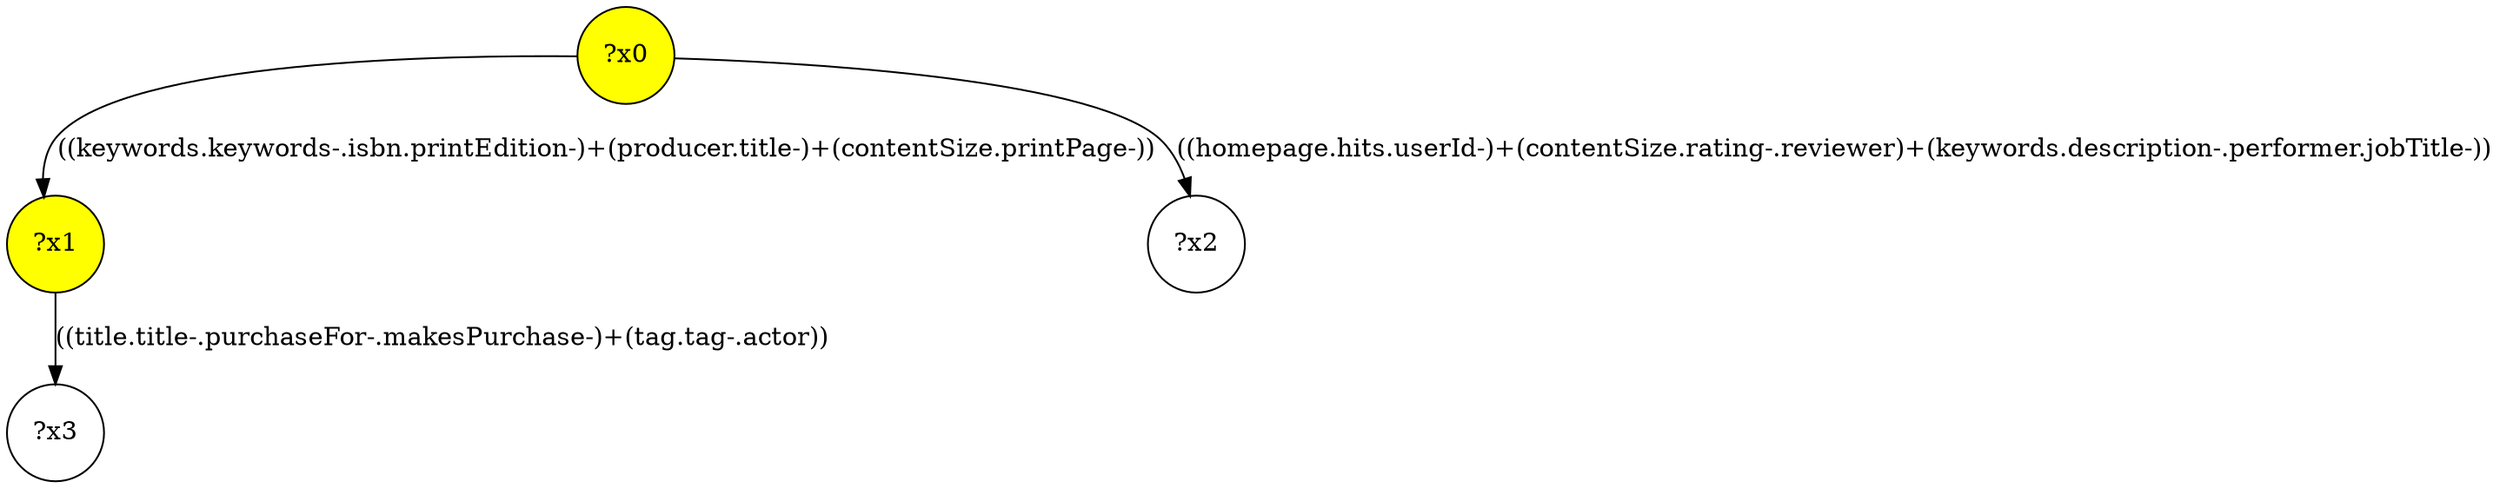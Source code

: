 digraph g {
	x0 [fillcolor="yellow", style="filled," shape=circle, label="?x0"];
	x1 [fillcolor="yellow", style="filled," shape=circle, label="?x1"];
	x0 -> x1 [label="((keywords.keywords-.isbn.printEdition-)+(producer.title-)+(contentSize.printPage-))"];
	x2 [shape=circle, label="?x2"];
	x0 -> x2 [label="((homepage.hits.userId-)+(contentSize.rating-.reviewer)+(keywords.description-.performer.jobTitle-))"];
	x3 [shape=circle, label="?x3"];
	x1 -> x3 [label="((title.title-.purchaseFor-.makesPurchase-)+(tag.tag-.actor))"];
}
